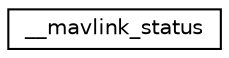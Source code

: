 digraph "Graphical Class Hierarchy"
{
  edge [fontname="Helvetica",fontsize="10",labelfontname="Helvetica",labelfontsize="10"];
  node [fontname="Helvetica",fontsize="10",shape=record];
  rankdir="LR";
  Node0 [label="__mavlink_status",height=0.2,width=0.4,color="black", fillcolor="white", style="filled",URL="$struct____mavlink__status.html"];
}
